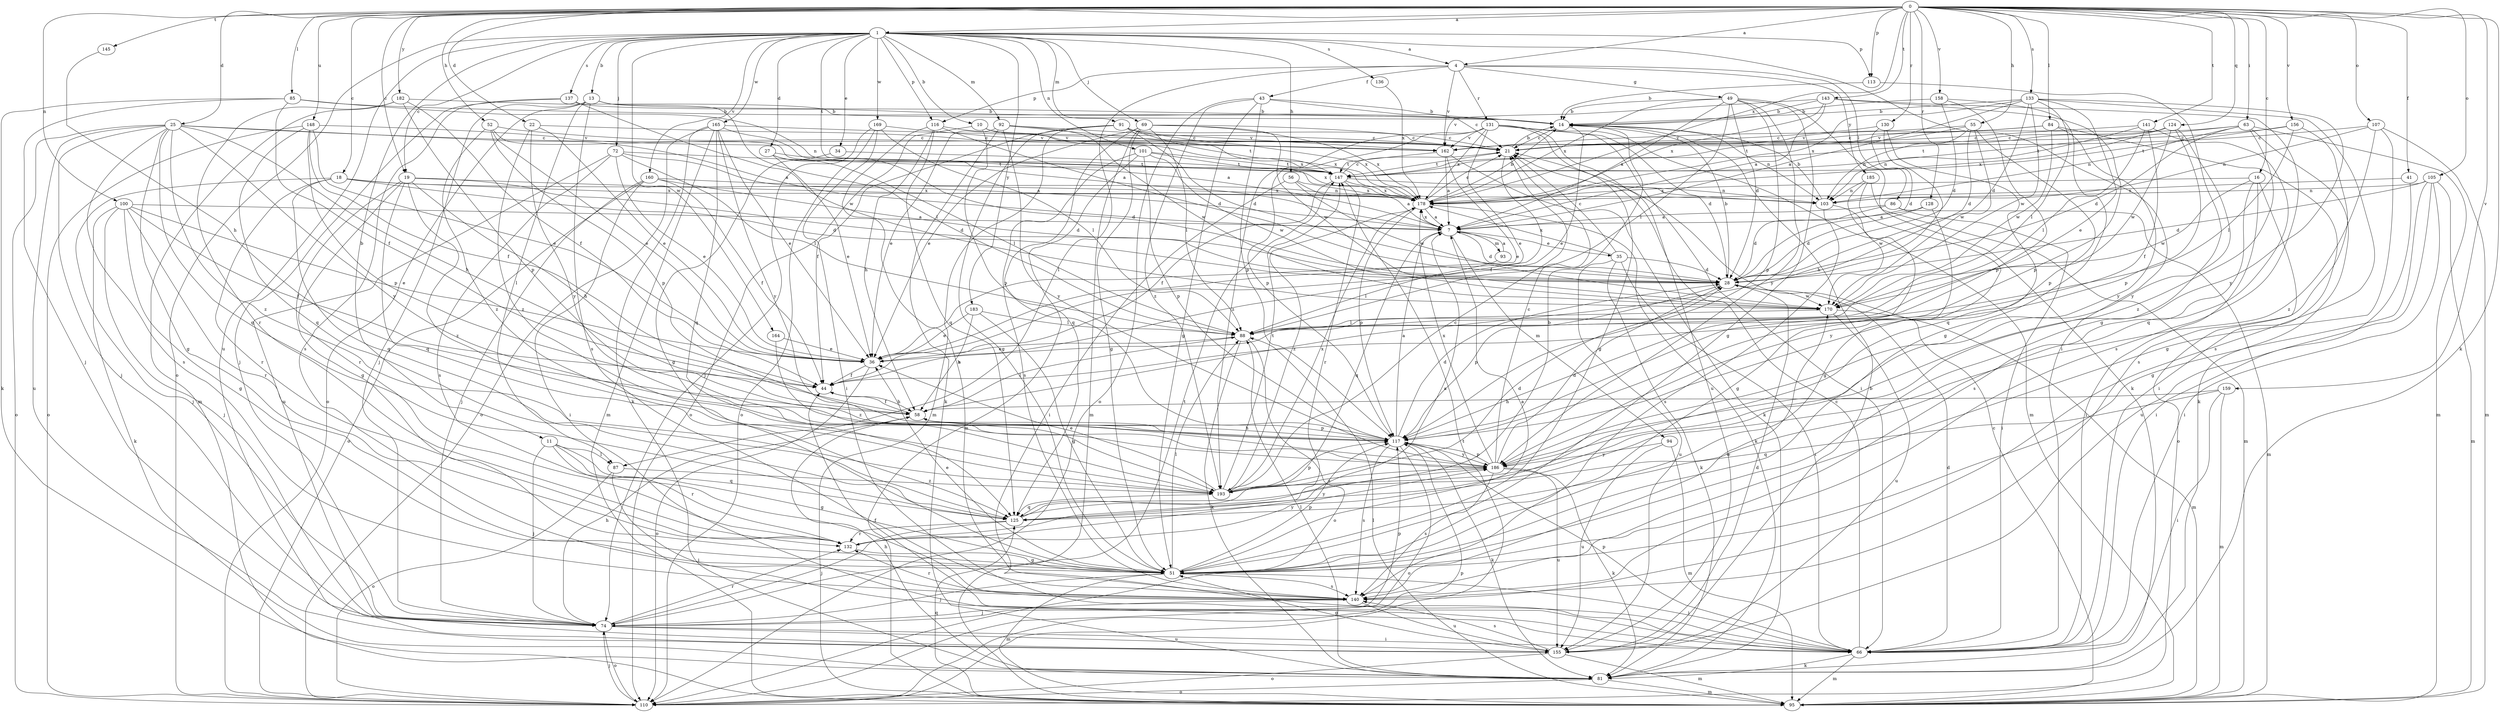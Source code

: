 strict digraph  {
0;
1;
4;
7;
10;
11;
13;
14;
16;
18;
19;
21;
22;
25;
27;
28;
34;
35;
36;
41;
43;
44;
49;
51;
52;
55;
56;
58;
63;
66;
69;
72;
74;
81;
84;
85;
86;
87;
88;
91;
92;
93;
94;
95;
100;
101;
103;
105;
107;
110;
113;
116;
117;
124;
125;
128;
130;
131;
132;
133;
136;
137;
140;
141;
143;
145;
147;
148;
155;
156;
158;
159;
160;
162;
164;
165;
169;
170;
178;
182;
183;
185;
186;
193;
0 -> 1  [label=a];
0 -> 4  [label=a];
0 -> 16  [label=c];
0 -> 18  [label=c];
0 -> 19  [label=c];
0 -> 22  [label=d];
0 -> 25  [label=d];
0 -> 41  [label=f];
0 -> 52  [label=h];
0 -> 55  [label=h];
0 -> 63  [label=i];
0 -> 81  [label=k];
0 -> 84  [label=l];
0 -> 85  [label=l];
0 -> 100  [label=n];
0 -> 105  [label=o];
0 -> 107  [label=o];
0 -> 113  [label=p];
0 -> 124  [label=q];
0 -> 128  [label=r];
0 -> 130  [label=r];
0 -> 133  [label=s];
0 -> 141  [label=t];
0 -> 143  [label=t];
0 -> 145  [label=t];
0 -> 148  [label=u];
0 -> 156  [label=v];
0 -> 158  [label=v];
0 -> 159  [label=v];
0 -> 178  [label=x];
0 -> 182  [label=y];
1 -> 4  [label=a];
1 -> 10  [label=b];
1 -> 11  [label=b];
1 -> 13  [label=b];
1 -> 19  [label=c];
1 -> 27  [label=d];
1 -> 34  [label=e];
1 -> 56  [label=h];
1 -> 66  [label=i];
1 -> 69  [label=j];
1 -> 72  [label=j];
1 -> 91  [label=m];
1 -> 92  [label=m];
1 -> 101  [label=n];
1 -> 110  [label=o];
1 -> 113  [label=p];
1 -> 116  [label=p];
1 -> 136  [label=s];
1 -> 137  [label=s];
1 -> 147  [label=t];
1 -> 155  [label=u];
1 -> 160  [label=v];
1 -> 164  [label=w];
1 -> 165  [label=w];
1 -> 169  [label=w];
1 -> 183  [label=y];
4 -> 43  [label=f];
4 -> 49  [label=g];
4 -> 86  [label=l];
4 -> 87  [label=l];
4 -> 116  [label=p];
4 -> 131  [label=r];
4 -> 162  [label=v];
4 -> 185  [label=y];
7 -> 28  [label=d];
7 -> 35  [label=e];
7 -> 93  [label=m];
7 -> 94  [label=m];
7 -> 125  [label=q];
7 -> 178  [label=x];
10 -> 21  [label=c];
10 -> 110  [label=o];
10 -> 117  [label=p];
10 -> 178  [label=x];
11 -> 51  [label=g];
11 -> 74  [label=j];
11 -> 87  [label=l];
11 -> 125  [label=q];
11 -> 132  [label=r];
13 -> 14  [label=b];
13 -> 74  [label=j];
13 -> 87  [label=l];
13 -> 88  [label=l];
13 -> 110  [label=o];
13 -> 140  [label=s];
14 -> 21  [label=c];
14 -> 36  [label=e];
14 -> 103  [label=n];
16 -> 66  [label=i];
16 -> 110  [label=o];
16 -> 140  [label=s];
16 -> 170  [label=w];
16 -> 178  [label=x];
18 -> 28  [label=d];
18 -> 74  [label=j];
18 -> 103  [label=n];
18 -> 125  [label=q];
18 -> 132  [label=r];
18 -> 178  [label=x];
19 -> 28  [label=d];
19 -> 51  [label=g];
19 -> 58  [label=h];
19 -> 125  [label=q];
19 -> 132  [label=r];
19 -> 178  [label=x];
19 -> 193  [label=z];
21 -> 14  [label=b];
21 -> 44  [label=f];
21 -> 147  [label=t];
22 -> 21  [label=c];
22 -> 36  [label=e];
22 -> 186  [label=y];
22 -> 193  [label=z];
25 -> 7  [label=a];
25 -> 21  [label=c];
25 -> 51  [label=g];
25 -> 58  [label=h];
25 -> 74  [label=j];
25 -> 110  [label=o];
25 -> 125  [label=q];
25 -> 140  [label=s];
25 -> 155  [label=u];
25 -> 186  [label=y];
25 -> 193  [label=z];
27 -> 28  [label=d];
27 -> 36  [label=e];
27 -> 88  [label=l];
27 -> 147  [label=t];
28 -> 14  [label=b];
28 -> 117  [label=p];
28 -> 170  [label=w];
34 -> 51  [label=g];
34 -> 147  [label=t];
35 -> 21  [label=c];
35 -> 28  [label=d];
35 -> 66  [label=i];
35 -> 81  [label=k];
35 -> 155  [label=u];
35 -> 178  [label=x];
36 -> 44  [label=f];
36 -> 110  [label=o];
41 -> 66  [label=i];
41 -> 178  [label=x];
43 -> 14  [label=b];
43 -> 21  [label=c];
43 -> 51  [label=g];
43 -> 110  [label=o];
43 -> 117  [label=p];
43 -> 193  [label=z];
44 -> 58  [label=h];
49 -> 7  [label=a];
49 -> 14  [label=b];
49 -> 28  [label=d];
49 -> 51  [label=g];
49 -> 81  [label=k];
49 -> 88  [label=l];
49 -> 117  [label=p];
49 -> 178  [label=x];
49 -> 186  [label=y];
51 -> 7  [label=a];
51 -> 36  [label=e];
51 -> 66  [label=i];
51 -> 74  [label=j];
51 -> 88  [label=l];
51 -> 95  [label=m];
51 -> 117  [label=p];
51 -> 140  [label=s];
52 -> 7  [label=a];
52 -> 21  [label=c];
52 -> 36  [label=e];
52 -> 117  [label=p];
52 -> 193  [label=z];
55 -> 28  [label=d];
55 -> 103  [label=n];
55 -> 117  [label=p];
55 -> 147  [label=t];
55 -> 162  [label=v];
55 -> 170  [label=w];
56 -> 7  [label=a];
56 -> 66  [label=i];
56 -> 170  [label=w];
56 -> 178  [label=x];
58 -> 44  [label=f];
58 -> 88  [label=l];
58 -> 117  [label=p];
63 -> 28  [label=d];
63 -> 81  [label=k];
63 -> 95  [label=m];
63 -> 103  [label=n];
63 -> 147  [label=t];
63 -> 162  [label=v];
63 -> 193  [label=z];
66 -> 21  [label=c];
66 -> 28  [label=d];
66 -> 44  [label=f];
66 -> 81  [label=k];
66 -> 95  [label=m];
66 -> 117  [label=p];
69 -> 21  [label=c];
69 -> 36  [label=e];
69 -> 51  [label=g];
69 -> 88  [label=l];
69 -> 95  [label=m];
69 -> 125  [label=q];
69 -> 170  [label=w];
69 -> 178  [label=x];
72 -> 7  [label=a];
72 -> 36  [label=e];
72 -> 88  [label=l];
72 -> 140  [label=s];
72 -> 147  [label=t];
72 -> 155  [label=u];
74 -> 58  [label=h];
74 -> 66  [label=i];
74 -> 110  [label=o];
74 -> 117  [label=p];
74 -> 132  [label=r];
74 -> 147  [label=t];
74 -> 155  [label=u];
81 -> 58  [label=h];
81 -> 88  [label=l];
81 -> 95  [label=m];
81 -> 110  [label=o];
84 -> 21  [label=c];
84 -> 66  [label=i];
84 -> 162  [label=v];
84 -> 170  [label=w];
84 -> 186  [label=y];
85 -> 14  [label=b];
85 -> 44  [label=f];
85 -> 74  [label=j];
85 -> 81  [label=k];
85 -> 103  [label=n];
86 -> 7  [label=a];
86 -> 28  [label=d];
86 -> 66  [label=i];
86 -> 95  [label=m];
87 -> 66  [label=i];
87 -> 110  [label=o];
87 -> 193  [label=z];
88 -> 36  [label=e];
88 -> 81  [label=k];
88 -> 110  [label=o];
91 -> 21  [label=c];
91 -> 28  [label=d];
91 -> 44  [label=f];
91 -> 51  [label=g];
91 -> 95  [label=m];
91 -> 147  [label=t];
91 -> 178  [label=x];
92 -> 36  [label=e];
92 -> 81  [label=k];
92 -> 162  [label=v];
92 -> 170  [label=w];
92 -> 178  [label=x];
92 -> 186  [label=y];
93 -> 7  [label=a];
93 -> 88  [label=l];
94 -> 95  [label=m];
94 -> 155  [label=u];
94 -> 186  [label=y];
95 -> 21  [label=c];
95 -> 88  [label=l];
95 -> 125  [label=q];
100 -> 7  [label=a];
100 -> 36  [label=e];
100 -> 44  [label=f];
100 -> 51  [label=g];
100 -> 74  [label=j];
100 -> 81  [label=k];
100 -> 132  [label=r];
101 -> 95  [label=m];
101 -> 117  [label=p];
101 -> 140  [label=s];
101 -> 147  [label=t];
101 -> 170  [label=w];
101 -> 178  [label=x];
103 -> 14  [label=b];
103 -> 51  [label=g];
103 -> 140  [label=s];
105 -> 28  [label=d];
105 -> 51  [label=g];
105 -> 66  [label=i];
105 -> 95  [label=m];
105 -> 103  [label=n];
105 -> 155  [label=u];
107 -> 21  [label=c];
107 -> 51  [label=g];
107 -> 95  [label=m];
107 -> 103  [label=n];
107 -> 193  [label=z];
110 -> 74  [label=j];
110 -> 117  [label=p];
110 -> 147  [label=t];
113 -> 14  [label=b];
113 -> 51  [label=g];
116 -> 28  [label=d];
116 -> 58  [label=h];
116 -> 125  [label=q];
116 -> 140  [label=s];
116 -> 162  [label=v];
117 -> 7  [label=a];
117 -> 28  [label=d];
117 -> 58  [label=h];
117 -> 81  [label=k];
117 -> 110  [label=o];
117 -> 140  [label=s];
117 -> 186  [label=y];
124 -> 21  [label=c];
124 -> 117  [label=p];
124 -> 147  [label=t];
124 -> 170  [label=w];
124 -> 178  [label=x];
124 -> 186  [label=y];
125 -> 14  [label=b];
125 -> 74  [label=j];
125 -> 132  [label=r];
125 -> 186  [label=y];
128 -> 7  [label=a];
128 -> 28  [label=d];
128 -> 186  [label=y];
130 -> 21  [label=c];
130 -> 28  [label=d];
130 -> 58  [label=h];
130 -> 125  [label=q];
131 -> 28  [label=d];
131 -> 36  [label=e];
131 -> 51  [label=g];
131 -> 66  [label=i];
131 -> 95  [label=m];
131 -> 117  [label=p];
131 -> 155  [label=u];
131 -> 162  [label=v];
131 -> 178  [label=x];
131 -> 193  [label=z];
132 -> 7  [label=a];
132 -> 51  [label=g];
132 -> 186  [label=y];
133 -> 7  [label=a];
133 -> 14  [label=b];
133 -> 28  [label=d];
133 -> 36  [label=e];
133 -> 88  [label=l];
133 -> 140  [label=s];
133 -> 170  [label=w];
133 -> 178  [label=x];
133 -> 186  [label=y];
136 -> 178  [label=x];
137 -> 14  [label=b];
137 -> 74  [label=j];
137 -> 140  [label=s];
137 -> 170  [label=w];
140 -> 74  [label=j];
140 -> 132  [label=r];
140 -> 155  [label=u];
140 -> 170  [label=w];
141 -> 21  [label=c];
141 -> 44  [label=f];
141 -> 88  [label=l];
141 -> 103  [label=n];
141 -> 125  [label=q];
143 -> 7  [label=a];
143 -> 14  [label=b];
143 -> 117  [label=p];
143 -> 140  [label=s];
143 -> 162  [label=v];
143 -> 178  [label=x];
145 -> 58  [label=h];
147 -> 21  [label=c];
147 -> 44  [label=f];
147 -> 103  [label=n];
147 -> 132  [label=r];
147 -> 178  [label=x];
148 -> 36  [label=e];
148 -> 44  [label=f];
148 -> 110  [label=o];
148 -> 117  [label=p];
148 -> 125  [label=q];
148 -> 162  [label=v];
155 -> 14  [label=b];
155 -> 28  [label=d];
155 -> 51  [label=g];
155 -> 95  [label=m];
155 -> 110  [label=o];
155 -> 140  [label=s];
156 -> 21  [label=c];
156 -> 88  [label=l];
156 -> 140  [label=s];
156 -> 147  [label=t];
158 -> 14  [label=b];
158 -> 28  [label=d];
158 -> 51  [label=g];
158 -> 117  [label=p];
159 -> 58  [label=h];
159 -> 66  [label=i];
159 -> 95  [label=m];
159 -> 125  [label=q];
160 -> 28  [label=d];
160 -> 44  [label=f];
160 -> 66  [label=i];
160 -> 74  [label=j];
160 -> 110  [label=o];
160 -> 178  [label=x];
162 -> 7  [label=a];
162 -> 36  [label=e];
162 -> 81  [label=k];
162 -> 147  [label=t];
164 -> 36  [label=e];
164 -> 193  [label=z];
165 -> 7  [label=a];
165 -> 21  [label=c];
165 -> 36  [label=e];
165 -> 81  [label=k];
165 -> 95  [label=m];
165 -> 110  [label=o];
165 -> 125  [label=q];
165 -> 186  [label=y];
169 -> 66  [label=i];
169 -> 74  [label=j];
169 -> 88  [label=l];
169 -> 110  [label=o];
169 -> 162  [label=v];
170 -> 88  [label=l];
170 -> 95  [label=m];
170 -> 155  [label=u];
178 -> 7  [label=a];
178 -> 14  [label=b];
178 -> 21  [label=c];
178 -> 81  [label=k];
178 -> 117  [label=p];
178 -> 193  [label=z];
182 -> 14  [label=b];
182 -> 44  [label=f];
182 -> 95  [label=m];
182 -> 117  [label=p];
182 -> 132  [label=r];
183 -> 36  [label=e];
183 -> 51  [label=g];
183 -> 58  [label=h];
183 -> 88  [label=l];
185 -> 51  [label=g];
185 -> 95  [label=m];
185 -> 103  [label=n];
185 -> 170  [label=w];
186 -> 21  [label=c];
186 -> 28  [label=d];
186 -> 81  [label=k];
186 -> 117  [label=p];
186 -> 140  [label=s];
186 -> 155  [label=u];
186 -> 178  [label=x];
186 -> 193  [label=z];
193 -> 21  [label=c];
193 -> 28  [label=d];
193 -> 36  [label=e];
193 -> 117  [label=p];
193 -> 125  [label=q];
193 -> 147  [label=t];
193 -> 178  [label=x];
}
